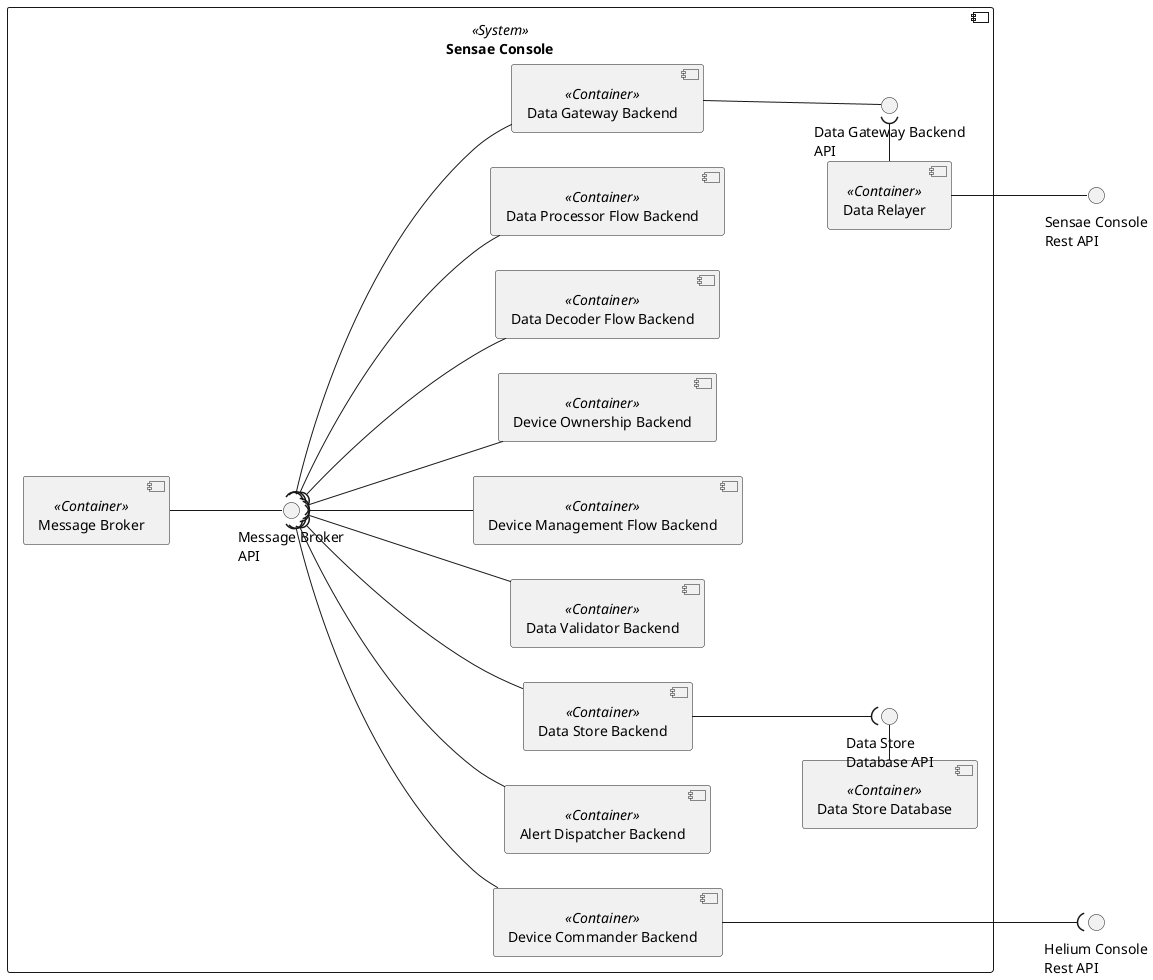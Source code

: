 @startuml data-flow

left to right direction

skinparam sequenceMessageAlign center
skinparam Shadowing false
skinparam componentStyle uml2
skinparam packageStyle rectangle

interface "Sensae Console\nRest API" as IN_ENDPOINT
interface "Helium Console\nRest API" as OUT_ENDPOINT

component "Sensae Console" <<System>> {
    component "Message Broker" as MB <<Container>> 

    component "Data Gateway Backend" as DDG <<Container>> 
    component "Data Relayer" as DR <<Container>> 
    component "Data Processor Flow Backend" as DPSB <<Container>> 
    component "Data Decoder Flow Backend" as DDSB <<Container>> 
    component "Data Validator Backend" as DVB <<Container>> 
    component "Device Management Flow Backend" as DRSB <<Container>> 
    component "Data Store Backend" as DS <<Container>> 
    component "Data Store Database" as MONGODB <<Container>> 
    component "Device Ownership Backend" as IAMSB <<Container>> 
    component "Device Commander Backend" as DCB <<Container>> 

    component "Alert Dispatcher Backend" as ALERT_BACK <<Container>>  

    interface "Message Broker\nAPI" as MB_API
    interface "Data Store\nDatabase API" as MONGODB_API
    interface "Data Gateway Backend\nAPI" as DDG_API

    DS --( MONGODB_API
    DDG -- DDG_API
    MB -- MB_API
    MONGODB - MONGODB_API

    MB_API )--- DS
    MB_API )--- DDG
    MB_API )--- DVB
    MB_API )--- DRSB
    MB_API )--- DPSB
    MB_API )--- DDSB
    MB_API )--- IAMSB
    MB_API )--- DCB
    MB_API )--- ALERT_BACK

    DR -- IN_ENDPOINT
    ' DDG_API )- DR
    DR -( DDG_API
    DCB ---( OUT_ENDPOINT

    DPSB -[hidden]- DR

    DCB -[hidden] ALERT_BACK
    ALERT_BACK -[hidden] DS
    DS -[hidden] DVB
    DVB -[hidden] DRSB
    DRSB -[hidden] IAMSB
    IAMSB -[hidden] DDSB
    DDSB -[hidden] DPSB
    DPSB -[hidden] DDG

}

@enduml
